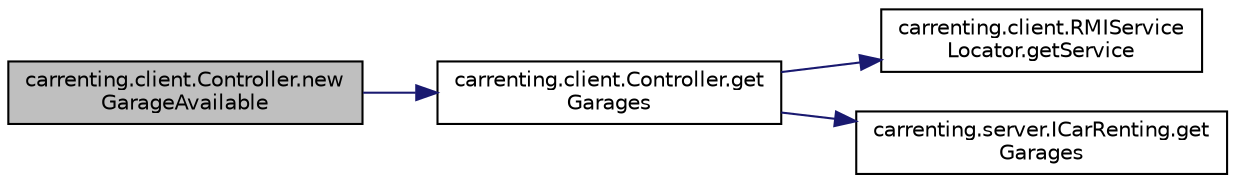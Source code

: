 digraph "carrenting.client.Controller.newGarageAvailable"
{
 // LATEX_PDF_SIZE
  edge [fontname="Helvetica",fontsize="10",labelfontname="Helvetica",labelfontsize="10"];
  node [fontname="Helvetica",fontsize="10",shape=record];
  rankdir="LR";
  Node210 [label="carrenting.client.Controller.new\lGarageAvailable",height=0.2,width=0.4,color="black", fillcolor="grey75", style="filled", fontcolor="black",tooltip=" "];
  Node210 -> Node211 [color="midnightblue",fontsize="10",style="solid",fontname="Helvetica"];
  Node211 [label="carrenting.client.Controller.get\lGarages",height=0.2,width=0.4,color="black", fillcolor="white", style="filled",URL="$classcarrenting_1_1client_1_1_controller.html#a38355c55fd14b445cbc7e420a5c36fa7",tooltip=" "];
  Node211 -> Node212 [color="midnightblue",fontsize="10",style="solid",fontname="Helvetica"];
  Node212 [label="carrenting.client.RMIService\lLocator.getService",height=0.2,width=0.4,color="black", fillcolor="white", style="filled",URL="$classcarrenting_1_1client_1_1_r_m_i_service_locator.html#a0ac0c6fa2786c97632c927749a53237c",tooltip=" "];
  Node211 -> Node213 [color="midnightblue",fontsize="10",style="solid",fontname="Helvetica"];
  Node213 [label="carrenting.server.ICarRenting.get\lGarages",height=0.2,width=0.4,color="black", fillcolor="white", style="filled",URL="$interfacecarrenting_1_1server_1_1_i_car_renting.html#a3192598ccc120a739ca168df03c23681",tooltip=" "];
}
